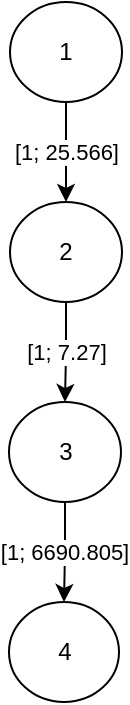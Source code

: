 <mxfile version="17.2.4" type="device"><diagram id="5eH6XUUoIsyvYmC1KJE8" name="Page-1"><mxGraphModel dx="509" dy="552" grid="1" gridSize="10" guides="1" tooltips="1" connect="1" arrows="1" fold="1" page="1" pageScale="1" pageWidth="827" pageHeight="1169" math="0" shadow="0"><root><mxCell id="0"/><mxCell id="1" parent="0"/><mxCell id="ZeHRWhAKfUxHMtb45c6K-10" value="[1; 25.566]" style="edgeStyle=orthogonalEdgeStyle;rounded=0;orthogonalLoop=1;jettySize=auto;html=1;exitX=0.5;exitY=1;exitDx=0;exitDy=0;entryX=0.5;entryY=0;entryDx=0;entryDy=0;" parent="1" source="ZeHRWhAKfUxHMtb45c6K-11" target="ZeHRWhAKfUxHMtb45c6K-14" edge="1"><mxGeometry relative="1" as="geometry"/></mxCell><mxCell id="ZeHRWhAKfUxHMtb45c6K-11" value="1" style="ellipse;whiteSpace=wrap;html=1;" parent="1" vertex="1"><mxGeometry x="396" y="350" width="56" height="50" as="geometry"/></mxCell><mxCell id="ZeHRWhAKfUxHMtb45c6K-12" value="[1; 7.27]" style="edgeStyle=orthogonalEdgeStyle;rounded=0;orthogonalLoop=1;jettySize=auto;html=1;exitX=0.5;exitY=1;exitDx=0;exitDy=0;entryX=0.5;entryY=0;entryDx=0;entryDy=0;" parent="1" source="ZeHRWhAKfUxHMtb45c6K-14" target="ZeHRWhAKfUxHMtb45c6K-16" edge="1"><mxGeometry relative="1" as="geometry"/></mxCell><mxCell id="ZeHRWhAKfUxHMtb45c6K-14" value="2" style="ellipse;whiteSpace=wrap;html=1;" parent="1" vertex="1"><mxGeometry x="396" y="450" width="56" height="50" as="geometry"/></mxCell><mxCell id="ZeHRWhAKfUxHMtb45c6K-15" value="[1; 6690.805]" style="edgeStyle=orthogonalEdgeStyle;rounded=0;orthogonalLoop=1;jettySize=auto;html=1;exitX=0.5;exitY=1;exitDx=0;exitDy=0;entryX=0.5;entryY=0;entryDx=0;entryDy=0;" parent="1" source="ZeHRWhAKfUxHMtb45c6K-16" target="ZeHRWhAKfUxHMtb45c6K-18" edge="1"><mxGeometry relative="1" as="geometry"/></mxCell><mxCell id="ZeHRWhAKfUxHMtb45c6K-16" value="3" style="ellipse;whiteSpace=wrap;html=1;" parent="1" vertex="1"><mxGeometry x="395.5" y="550" width="56" height="50" as="geometry"/></mxCell><mxCell id="ZeHRWhAKfUxHMtb45c6K-18" value="4" style="ellipse;whiteSpace=wrap;html=1;" parent="1" vertex="1"><mxGeometry x="395.5" y="650" width="55" height="50" as="geometry"/></mxCell><mxCell id="3GDohZsAiEI7ZK79hu7z-40" value="false" style="edgeStyle=orthogonalEdgeStyle;rounded=0;orthogonalLoop=1;jettySize=auto;html=1;entryX=0;entryY=0.5;entryDx=0;entryDy=0;exitX=0;exitY=0.5;exitDx=0;exitDy=0;" parent="1" edge="1"><mxGeometry relative="1" as="geometry"><Array as="points"><mxPoint x="300" y="1810"/><mxPoint x="300" y="2700"/></Array><mxPoint x="364.5" y="1810" as="sourcePoint"/></mxGeometry></mxCell></root></mxGraphModel></diagram></mxfile>